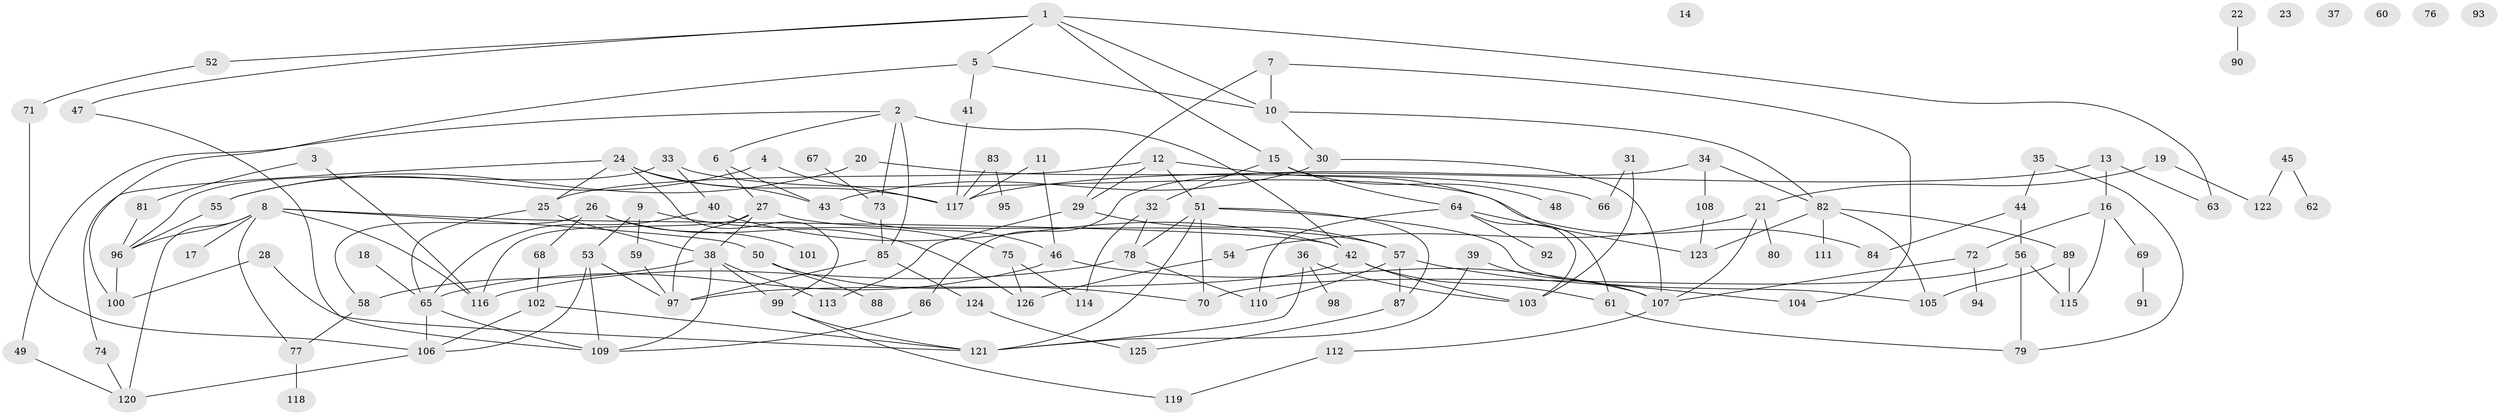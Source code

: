 // coarse degree distribution, {4: 0.22727272727272727, 7: 0.11363636363636363, 3: 0.13636363636363635, 8: 0.06818181818181818, 6: 0.09090909090909091, 10: 0.022727272727272728, 5: 0.06818181818181818, 2: 0.18181818181818182, 1: 0.09090909090909091}
// Generated by graph-tools (version 1.1) at 2025/48/03/04/25 22:48:28]
// undirected, 126 vertices, 180 edges
graph export_dot {
  node [color=gray90,style=filled];
  1;
  2;
  3;
  4;
  5;
  6;
  7;
  8;
  9;
  10;
  11;
  12;
  13;
  14;
  15;
  16;
  17;
  18;
  19;
  20;
  21;
  22;
  23;
  24;
  25;
  26;
  27;
  28;
  29;
  30;
  31;
  32;
  33;
  34;
  35;
  36;
  37;
  38;
  39;
  40;
  41;
  42;
  43;
  44;
  45;
  46;
  47;
  48;
  49;
  50;
  51;
  52;
  53;
  54;
  55;
  56;
  57;
  58;
  59;
  60;
  61;
  62;
  63;
  64;
  65;
  66;
  67;
  68;
  69;
  70;
  71;
  72;
  73;
  74;
  75;
  76;
  77;
  78;
  79;
  80;
  81;
  82;
  83;
  84;
  85;
  86;
  87;
  88;
  89;
  90;
  91;
  92;
  93;
  94;
  95;
  96;
  97;
  98;
  99;
  100;
  101;
  102;
  103;
  104;
  105;
  106;
  107;
  108;
  109;
  110;
  111;
  112;
  113;
  114;
  115;
  116;
  117;
  118;
  119;
  120;
  121;
  122;
  123;
  124;
  125;
  126;
  1 -- 5;
  1 -- 10;
  1 -- 15;
  1 -- 47;
  1 -- 52;
  1 -- 63;
  2 -- 6;
  2 -- 42;
  2 -- 49;
  2 -- 73;
  2 -- 85;
  3 -- 81;
  3 -- 116;
  4 -- 55;
  4 -- 117;
  5 -- 10;
  5 -- 41;
  5 -- 100;
  6 -- 27;
  6 -- 43;
  7 -- 10;
  7 -- 29;
  7 -- 104;
  8 -- 17;
  8 -- 42;
  8 -- 50;
  8 -- 77;
  8 -- 96;
  8 -- 116;
  8 -- 120;
  9 -- 53;
  9 -- 59;
  9 -- 75;
  10 -- 30;
  10 -- 82;
  11 -- 46;
  11 -- 117;
  12 -- 25;
  12 -- 29;
  12 -- 51;
  12 -- 61;
  13 -- 16;
  13 -- 63;
  13 -- 117;
  15 -- 32;
  15 -- 48;
  15 -- 64;
  16 -- 69;
  16 -- 72;
  16 -- 115;
  18 -- 65;
  19 -- 21;
  19 -- 122;
  20 -- 55;
  20 -- 66;
  21 -- 54;
  21 -- 80;
  21 -- 107;
  22 -- 90;
  24 -- 25;
  24 -- 43;
  24 -- 74;
  24 -- 99;
  24 -- 117;
  25 -- 38;
  25 -- 65;
  26 -- 58;
  26 -- 68;
  26 -- 101;
  26 -- 126;
  27 -- 38;
  27 -- 57;
  27 -- 97;
  27 -- 116;
  28 -- 100;
  28 -- 121;
  29 -- 57;
  29 -- 113;
  30 -- 43;
  30 -- 107;
  31 -- 66;
  31 -- 103;
  32 -- 78;
  32 -- 114;
  33 -- 40;
  33 -- 84;
  33 -- 96;
  34 -- 82;
  34 -- 86;
  34 -- 108;
  35 -- 44;
  35 -- 79;
  36 -- 98;
  36 -- 103;
  36 -- 121;
  38 -- 58;
  38 -- 99;
  38 -- 109;
  38 -- 113;
  39 -- 107;
  39 -- 121;
  40 -- 42;
  40 -- 65;
  41 -- 117;
  42 -- 61;
  42 -- 97;
  42 -- 103;
  43 -- 46;
  44 -- 56;
  44 -- 84;
  45 -- 62;
  45 -- 122;
  46 -- 65;
  46 -- 107;
  47 -- 109;
  49 -- 120;
  50 -- 70;
  50 -- 88;
  51 -- 70;
  51 -- 78;
  51 -- 87;
  51 -- 105;
  51 -- 121;
  52 -- 71;
  53 -- 97;
  53 -- 106;
  53 -- 109;
  54 -- 126;
  55 -- 96;
  56 -- 70;
  56 -- 79;
  56 -- 115;
  57 -- 87;
  57 -- 104;
  57 -- 110;
  58 -- 77;
  59 -- 97;
  61 -- 79;
  64 -- 92;
  64 -- 103;
  64 -- 110;
  64 -- 123;
  65 -- 106;
  65 -- 109;
  67 -- 73;
  68 -- 102;
  69 -- 91;
  71 -- 106;
  72 -- 94;
  72 -- 107;
  73 -- 85;
  74 -- 120;
  75 -- 114;
  75 -- 126;
  77 -- 118;
  78 -- 110;
  78 -- 116;
  81 -- 96;
  82 -- 89;
  82 -- 105;
  82 -- 111;
  82 -- 123;
  83 -- 95;
  83 -- 117;
  85 -- 97;
  85 -- 124;
  86 -- 109;
  87 -- 125;
  89 -- 105;
  89 -- 115;
  96 -- 100;
  99 -- 119;
  99 -- 121;
  102 -- 106;
  102 -- 121;
  106 -- 120;
  107 -- 112;
  108 -- 123;
  112 -- 119;
  124 -- 125;
}
